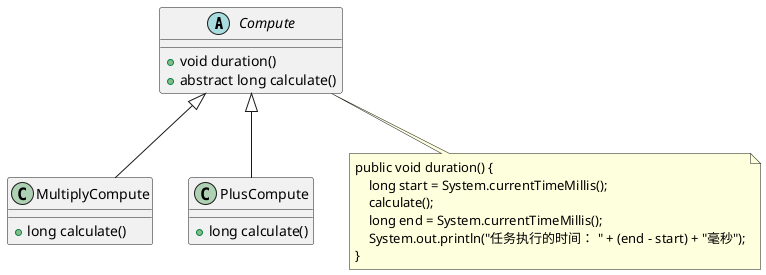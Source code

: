 @startuml

abstract class Compute {
  +void duration()
  +abstract long calculate()
}

class MultiplyCompute extends Compute {
  +long calculate()
}

class PlusCompute extends Compute {
  +long calculate()
}

note as N
    public void duration() {
        long start = System.currentTimeMillis();
        calculate();
        long end = System.currentTimeMillis();
        System.out.println("任务执行的时间： " + (end - start) + "毫秒");
    }
end note

Compute .. N

@enduml
